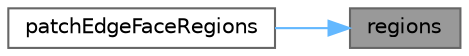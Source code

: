 digraph "regions"
{
 // LATEX_PDF_SIZE
  bgcolor="transparent";
  edge [fontname=Helvetica,fontsize=10,labelfontname=Helvetica,labelfontsize=10];
  node [fontname=Helvetica,fontsize=10,shape=box,height=0.2,width=0.4];
  rankdir="RL";
  Node1 [id="Node000001",label="regions",height=0.2,width=0.4,color="gray40", fillcolor="grey60", style="filled", fontcolor="black",tooltip=" "];
  Node1 -> Node2 [id="edge1_Node000001_Node000002",dir="back",color="steelblue1",style="solid",tooltip=" "];
  Node2 [id="Node000002",label="patchEdgeFaceRegions",height=0.2,width=0.4,color="grey40", fillcolor="white", style="filled",URL="$classFoam_1_1patchEdgeFaceRegions.html#a3df82dac940114e31afc8260d59d9405",tooltip=" "];
}
